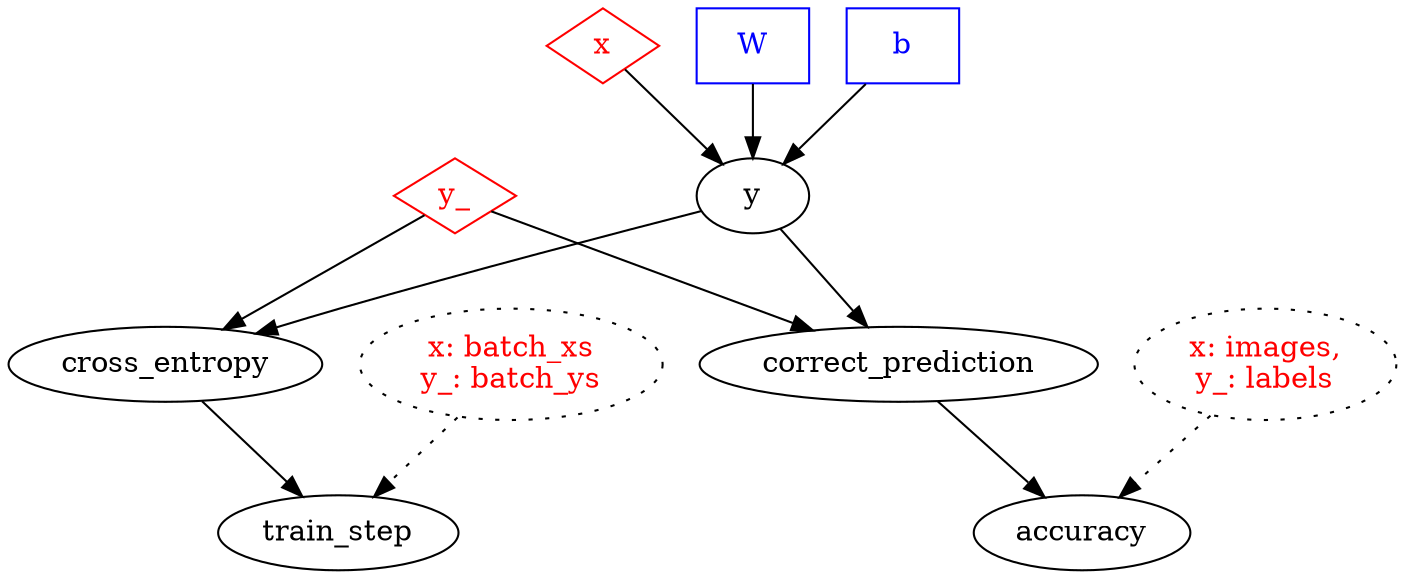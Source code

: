 digraph G {
  x [shape=diamond,color=red,fontcolor=red];
  W [shape=box,color=blue,fontcolor=blue];
  b [shape=box,color=blue,fontcolor=blue];
  y_ [shape=diamond,color=red,fontcolor=red];
  x -> y;
  W -> y;
  b -> y;
  y -> cross_entropy;
  y_ -> cross_entropy;
  cross_entropy -> train_step;
  data_batch [label="x: batch_xs\ny_: batch_ys",style=dotted,fontcolor=red];
  data_batch -> train_step [style=dotted];
  y -> correct_prediction;
  y_ -> correct_prediction;
  correct_prediction -> accuracy;
  data_all [label="x: images,\ny_: labels",style=dotted,fontcolor=red];
  data_all -> accuracy [style=dotted];
}
# Convert into an image with: dot -Tpng -o tutorial_02.png tutorial_02.dot
